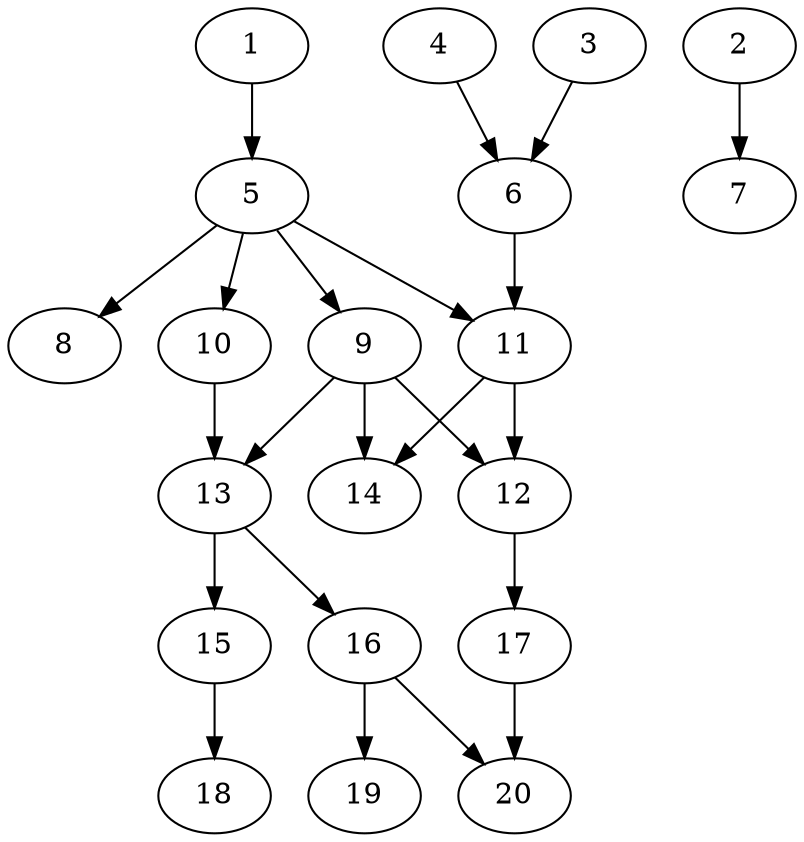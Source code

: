 // DAG automatically generated by daggen at Thu Oct  3 13:58:43 2019
// ./daggen --dot -n 20 --ccr 0.4 --fat 0.5 --regular 0.9 --density 0.7 --mindata 5242880 --maxdata 52428800 
digraph G {
  1 [size="85964800", alpha="0.12", expect_size="34385920"] 
  1 -> 5 [size ="34385920"]
  2 [size="86231040", alpha="0.08", expect_size="34492416"] 
  2 -> 7 [size ="34492416"]
  3 [size="99187200", alpha="0.00", expect_size="39674880"] 
  3 -> 6 [size ="39674880"]
  4 [size="60608000", alpha="0.01", expect_size="24243200"] 
  4 -> 6 [size ="24243200"]
  5 [size="59781120", alpha="0.06", expect_size="23912448"] 
  5 -> 8 [size ="23912448"]
  5 -> 9 [size ="23912448"]
  5 -> 10 [size ="23912448"]
  5 -> 11 [size ="23912448"]
  6 [size="111692800", alpha="0.00", expect_size="44677120"] 
  6 -> 11 [size ="44677120"]
  7 [size="40704000", alpha="0.19", expect_size="16281600"] 
  8 [size="127813120", alpha="0.17", expect_size="51125248"] 
  9 [size="65996800", alpha="0.04", expect_size="26398720"] 
  9 -> 12 [size ="26398720"]
  9 -> 13 [size ="26398720"]
  9 -> 14 [size ="26398720"]
  10 [size="27036160", alpha="0.08", expect_size="10814464"] 
  10 -> 13 [size ="10814464"]
  11 [size="24834560", alpha="0.02", expect_size="9933824"] 
  11 -> 12 [size ="9933824"]
  11 -> 14 [size ="9933824"]
  12 [size="94545920", alpha="0.04", expect_size="37818368"] 
  12 -> 17 [size ="37818368"]
  13 [size="25297920", alpha="0.09", expect_size="10119168"] 
  13 -> 15 [size ="10119168"]
  13 -> 16 [size ="10119168"]
  14 [size="27389440", alpha="0.10", expect_size="10955776"] 
  15 [size="33881600", alpha="0.05", expect_size="13552640"] 
  15 -> 18 [size ="13552640"]
  16 [size="70986240", alpha="0.05", expect_size="28394496"] 
  16 -> 19 [size ="28394496"]
  16 -> 20 [size ="28394496"]
  17 [size="71936000", alpha="0.09", expect_size="28774400"] 
  17 -> 20 [size ="28774400"]
  18 [size="68093440", alpha="0.02", expect_size="27237376"] 
  19 [size="53127680", alpha="0.11", expect_size="21251072"] 
  20 [size="74836480", alpha="0.05", expect_size="29934592"] 
}
